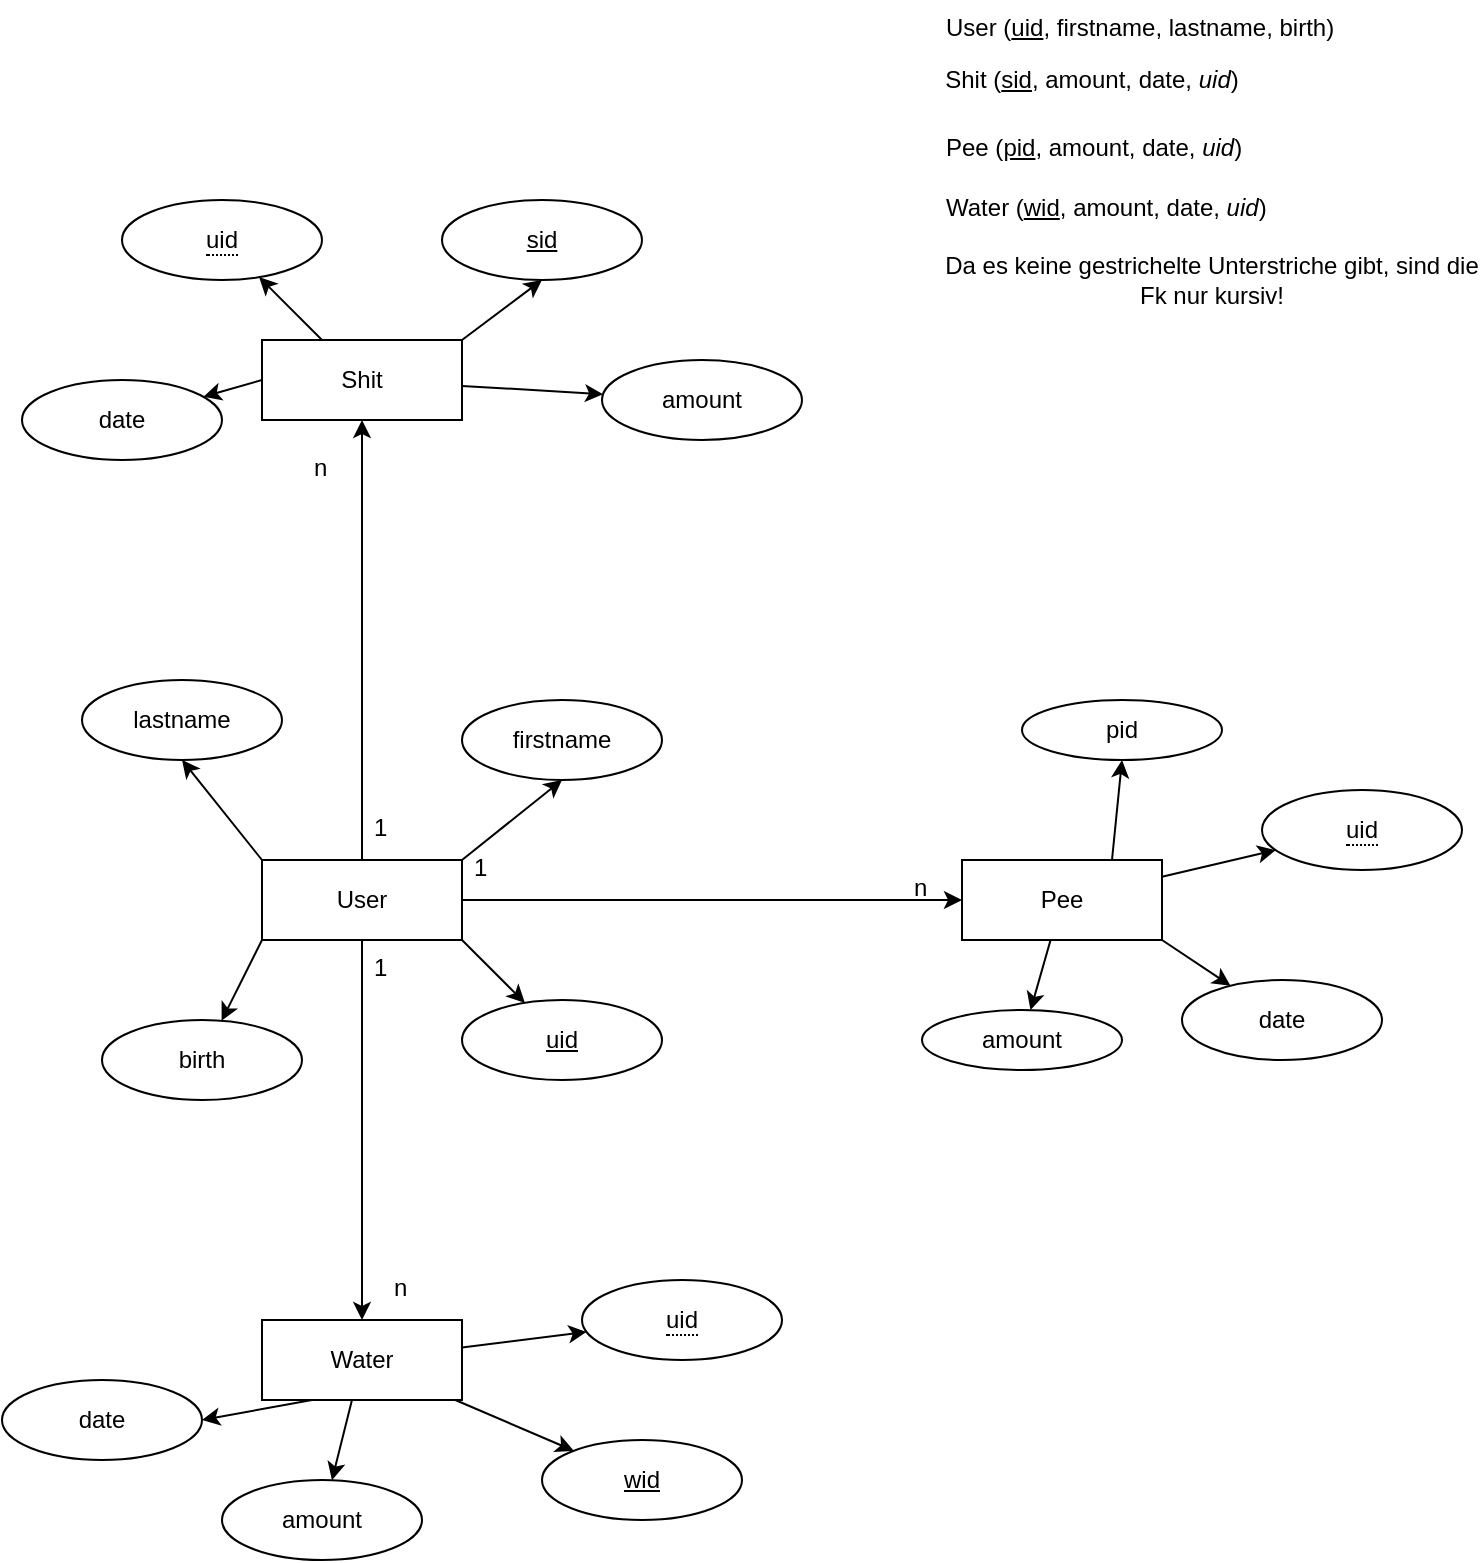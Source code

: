 <mxfile version="14.8.3" type="github">
  <diagram id="shyNUnFGkH95yPOg342h" name="Page-1">
    <mxGraphModel dx="868" dy="450" grid="1" gridSize="10" guides="1" tooltips="1" connect="1" arrows="1" fold="1" page="1" pageScale="1" pageWidth="827" pageHeight="1169" math="0" shadow="0">
      <root>
        <mxCell id="0" />
        <mxCell id="1" parent="0" />
        <mxCell id="lOX9jsM3rJMvj_CDqlID-8" value="" style="edgeStyle=orthogonalEdgeStyle;rounded=0;orthogonalLoop=1;jettySize=auto;html=1;" parent="1" source="lOX9jsM3rJMvj_CDqlID-1" target="lOX9jsM3rJMvj_CDqlID-2" edge="1">
          <mxGeometry relative="1" as="geometry" />
        </mxCell>
        <mxCell id="lOX9jsM3rJMvj_CDqlID-10" value="" style="edgeStyle=orthogonalEdgeStyle;rounded=0;orthogonalLoop=1;jettySize=auto;html=1;" parent="1" source="lOX9jsM3rJMvj_CDqlID-1" target="lOX9jsM3rJMvj_CDqlID-4" edge="1">
          <mxGeometry relative="1" as="geometry" />
        </mxCell>
        <mxCell id="lOX9jsM3rJMvj_CDqlID-54" style="rounded=0;orthogonalLoop=1;jettySize=auto;html=1;exitX=1;exitY=1;exitDx=0;exitDy=0;" parent="1" source="lOX9jsM3rJMvj_CDqlID-1" target="lOX9jsM3rJMvj_CDqlID-53" edge="1">
          <mxGeometry relative="1" as="geometry" />
        </mxCell>
        <mxCell id="lOX9jsM3rJMvj_CDqlID-56" style="rounded=0;orthogonalLoop=1;jettySize=auto;html=1;exitX=1;exitY=0;exitDx=0;exitDy=0;entryX=0.5;entryY=1;entryDx=0;entryDy=0;" parent="1" source="lOX9jsM3rJMvj_CDqlID-1" target="lOX9jsM3rJMvj_CDqlID-55" edge="1">
          <mxGeometry relative="1" as="geometry" />
        </mxCell>
        <mxCell id="lOX9jsM3rJMvj_CDqlID-58" style="rounded=0;orthogonalLoop=1;jettySize=auto;html=1;exitX=0;exitY=0;exitDx=0;exitDy=0;entryX=0.5;entryY=1;entryDx=0;entryDy=0;" parent="1" source="lOX9jsM3rJMvj_CDqlID-1" target="lOX9jsM3rJMvj_CDqlID-57" edge="1">
          <mxGeometry relative="1" as="geometry" />
        </mxCell>
        <mxCell id="lOX9jsM3rJMvj_CDqlID-60" style="rounded=0;orthogonalLoop=1;jettySize=auto;html=1;exitX=0;exitY=1;exitDx=0;exitDy=0;" parent="1" source="lOX9jsM3rJMvj_CDqlID-1" target="lOX9jsM3rJMvj_CDqlID-59" edge="1">
          <mxGeometry relative="1" as="geometry" />
        </mxCell>
        <mxCell id="lOX9jsM3rJMvj_CDqlID-63" style="edgeStyle=orthogonalEdgeStyle;rounded=0;orthogonalLoop=1;jettySize=auto;html=1;entryX=0;entryY=0.5;entryDx=0;entryDy=0;" parent="1" source="lOX9jsM3rJMvj_CDqlID-1" target="lOX9jsM3rJMvj_CDqlID-5" edge="1">
          <mxGeometry relative="1" as="geometry" />
        </mxCell>
        <mxCell id="lOX9jsM3rJMvj_CDqlID-1" value="User" style="whiteSpace=wrap;html=1;align=center;" parent="1" vertex="1">
          <mxGeometry x="180" y="460" width="100" height="40" as="geometry" />
        </mxCell>
        <mxCell id="lOX9jsM3rJMvj_CDqlID-24" value="" style="rounded=0;orthogonalLoop=1;jettySize=auto;html=1;" parent="1" source="lOX9jsM3rJMvj_CDqlID-2" target="lOX9jsM3rJMvj_CDqlID-23" edge="1">
          <mxGeometry relative="1" as="geometry" />
        </mxCell>
        <mxCell id="lOX9jsM3rJMvj_CDqlID-32" value="" style="rounded=0;orthogonalLoop=1;jettySize=auto;html=1;" parent="1" source="lOX9jsM3rJMvj_CDqlID-2" target="lOX9jsM3rJMvj_CDqlID-31" edge="1">
          <mxGeometry relative="1" as="geometry" />
        </mxCell>
        <mxCell id="lOX9jsM3rJMvj_CDqlID-47" value="" style="rounded=0;orthogonalLoop=1;jettySize=auto;html=1;exitX=0;exitY=0.5;exitDx=0;exitDy=0;" parent="1" source="lOX9jsM3rJMvj_CDqlID-2" target="lOX9jsM3rJMvj_CDqlID-46" edge="1">
          <mxGeometry relative="1" as="geometry" />
        </mxCell>
        <mxCell id="lOX9jsM3rJMvj_CDqlID-49" style="rounded=0;orthogonalLoop=1;jettySize=auto;html=1;exitX=1;exitY=0;exitDx=0;exitDy=0;entryX=0.5;entryY=1;entryDx=0;entryDy=0;" parent="1" source="lOX9jsM3rJMvj_CDqlID-2" target="lOX9jsM3rJMvj_CDqlID-48" edge="1">
          <mxGeometry relative="1" as="geometry" />
        </mxCell>
        <mxCell id="lOX9jsM3rJMvj_CDqlID-2" value="Shit" style="whiteSpace=wrap;html=1;align=center;" parent="1" vertex="1">
          <mxGeometry x="180" y="200" width="100" height="40" as="geometry" />
        </mxCell>
        <mxCell id="lOX9jsM3rJMvj_CDqlID-28" value="" style="rounded=0;orthogonalLoop=1;jettySize=auto;html=1;" parent="1" source="lOX9jsM3rJMvj_CDqlID-4" target="lOX9jsM3rJMvj_CDqlID-27" edge="1">
          <mxGeometry relative="1" as="geometry" />
        </mxCell>
        <mxCell id="lOX9jsM3rJMvj_CDqlID-36" value="" style="rounded=0;orthogonalLoop=1;jettySize=auto;html=1;" parent="1" source="lOX9jsM3rJMvj_CDqlID-4" target="lOX9jsM3rJMvj_CDqlID-35" edge="1">
          <mxGeometry relative="1" as="geometry" />
        </mxCell>
        <mxCell id="lOX9jsM3rJMvj_CDqlID-39" value="" style="rounded=0;orthogonalLoop=1;jettySize=auto;html=1;" parent="1" source="lOX9jsM3rJMvj_CDqlID-4" target="lOX9jsM3rJMvj_CDqlID-38" edge="1">
          <mxGeometry relative="1" as="geometry" />
        </mxCell>
        <mxCell id="lOX9jsM3rJMvj_CDqlID-41" style="rounded=0;orthogonalLoop=1;jettySize=auto;html=1;exitX=0.25;exitY=1;exitDx=0;exitDy=0;entryX=1;entryY=0.5;entryDx=0;entryDy=0;" parent="1" source="lOX9jsM3rJMvj_CDqlID-4" target="lOX9jsM3rJMvj_CDqlID-40" edge="1">
          <mxGeometry relative="1" as="geometry" />
        </mxCell>
        <mxCell id="lOX9jsM3rJMvj_CDqlID-4" value="Water" style="whiteSpace=wrap;html=1;align=center;" parent="1" vertex="1">
          <mxGeometry x="180" y="690" width="100" height="40" as="geometry" />
        </mxCell>
        <mxCell id="lOX9jsM3rJMvj_CDqlID-30" value="" style="orthogonalLoop=1;jettySize=auto;html=1;rounded=0;" parent="1" source="lOX9jsM3rJMvj_CDqlID-5" target="lOX9jsM3rJMvj_CDqlID-29" edge="1">
          <mxGeometry relative="1" as="geometry" />
        </mxCell>
        <mxCell id="lOX9jsM3rJMvj_CDqlID-34" value="" style="rounded=0;orthogonalLoop=1;jettySize=auto;html=1;" parent="1" source="lOX9jsM3rJMvj_CDqlID-5" target="lOX9jsM3rJMvj_CDqlID-33" edge="1">
          <mxGeometry relative="1" as="geometry" />
        </mxCell>
        <mxCell id="lOX9jsM3rJMvj_CDqlID-45" style="rounded=0;orthogonalLoop=1;jettySize=auto;html=1;exitX=1;exitY=1;exitDx=0;exitDy=0;" parent="1" source="lOX9jsM3rJMvj_CDqlID-5" target="lOX9jsM3rJMvj_CDqlID-44" edge="1">
          <mxGeometry relative="1" as="geometry" />
        </mxCell>
        <mxCell id="lOX9jsM3rJMvj_CDqlID-72" style="rounded=0;orthogonalLoop=1;jettySize=auto;html=1;exitX=0.75;exitY=0;exitDx=0;exitDy=0;entryX=0.5;entryY=1;entryDx=0;entryDy=0;" parent="1" source="lOX9jsM3rJMvj_CDqlID-5" target="lOX9jsM3rJMvj_CDqlID-50" edge="1">
          <mxGeometry relative="1" as="geometry" />
        </mxCell>
        <mxCell id="lOX9jsM3rJMvj_CDqlID-5" value="Pee" style="whiteSpace=wrap;html=1;align=center;" parent="1" vertex="1">
          <mxGeometry x="530" y="460" width="100" height="40" as="geometry" />
        </mxCell>
        <mxCell id="lOX9jsM3rJMvj_CDqlID-13" style="edgeStyle=orthogonalEdgeStyle;rounded=0;orthogonalLoop=1;jettySize=auto;html=1;exitX=0.5;exitY=1;exitDx=0;exitDy=0;" parent="1" edge="1">
          <mxGeometry relative="1" as="geometry">
            <mxPoint x="230" y="710" as="sourcePoint" />
            <mxPoint x="230" y="710" as="targetPoint" />
          </mxGeometry>
        </mxCell>
        <mxCell id="lOX9jsM3rJMvj_CDqlID-23" value="&lt;span style=&quot;border-bottom: 1px dotted&quot;&gt;uid&lt;/span&gt;" style="ellipse;whiteSpace=wrap;html=1;align=center;" parent="1" vertex="1">
          <mxGeometry x="110" y="130" width="100" height="40" as="geometry" />
        </mxCell>
        <mxCell id="lOX9jsM3rJMvj_CDqlID-27" value="&lt;span style=&quot;border-bottom: 1px dotted&quot;&gt;uid&lt;/span&gt;" style="ellipse;whiteSpace=wrap;html=1;align=center;" parent="1" vertex="1">
          <mxGeometry x="340" y="670" width="100" height="40" as="geometry" />
        </mxCell>
        <mxCell id="lOX9jsM3rJMvj_CDqlID-29" value="&lt;span style=&quot;border-bottom: 1px dotted&quot;&gt;uid&lt;/span&gt;" style="ellipse;whiteSpace=wrap;html=1;align=center;" parent="1" vertex="1">
          <mxGeometry x="680" y="425" width="100" height="40" as="geometry" />
        </mxCell>
        <mxCell id="lOX9jsM3rJMvj_CDqlID-31" value="amount" style="ellipse;whiteSpace=wrap;html=1;align=center;" parent="1" vertex="1">
          <mxGeometry x="350" y="210" width="100" height="40" as="geometry" />
        </mxCell>
        <mxCell id="lOX9jsM3rJMvj_CDqlID-33" value="amount" style="ellipse;whiteSpace=wrap;html=1;align=center;" parent="1" vertex="1">
          <mxGeometry x="510" y="535" width="100" height="30" as="geometry" />
        </mxCell>
        <mxCell id="lOX9jsM3rJMvj_CDqlID-35" value="amount" style="ellipse;whiteSpace=wrap;html=1;align=center;" parent="1" vertex="1">
          <mxGeometry x="160" y="770" width="100" height="40" as="geometry" />
        </mxCell>
        <mxCell id="lOX9jsM3rJMvj_CDqlID-38" value="&lt;u&gt;wid&lt;/u&gt;" style="ellipse;whiteSpace=wrap;html=1;align=center;" parent="1" vertex="1">
          <mxGeometry x="320" y="750" width="100" height="40" as="geometry" />
        </mxCell>
        <mxCell id="lOX9jsM3rJMvj_CDqlID-40" value="date" style="ellipse;whiteSpace=wrap;html=1;align=center;" parent="1" vertex="1">
          <mxGeometry x="50" y="720" width="100" height="40" as="geometry" />
        </mxCell>
        <mxCell id="lOX9jsM3rJMvj_CDqlID-44" value="date" style="ellipse;whiteSpace=wrap;html=1;align=center;" parent="1" vertex="1">
          <mxGeometry x="640" y="520" width="100" height="40" as="geometry" />
        </mxCell>
        <mxCell id="lOX9jsM3rJMvj_CDqlID-46" value="date" style="ellipse;whiteSpace=wrap;html=1;align=center;" parent="1" vertex="1">
          <mxGeometry x="60" y="220" width="100" height="40" as="geometry" />
        </mxCell>
        <mxCell id="lOX9jsM3rJMvj_CDqlID-48" value="&lt;u&gt;sid&lt;/u&gt;" style="ellipse;whiteSpace=wrap;html=1;align=center;" parent="1" vertex="1">
          <mxGeometry x="270" y="130" width="100" height="40" as="geometry" />
        </mxCell>
        <mxCell id="lOX9jsM3rJMvj_CDqlID-50" value="pid" style="ellipse;whiteSpace=wrap;html=1;align=center;" parent="1" vertex="1">
          <mxGeometry x="560" y="380" width="100" height="30" as="geometry" />
        </mxCell>
        <mxCell id="lOX9jsM3rJMvj_CDqlID-53" value="&lt;u&gt;uid&lt;/u&gt;" style="ellipse;whiteSpace=wrap;html=1;align=center;" parent="1" vertex="1">
          <mxGeometry x="280" y="530" width="100" height="40" as="geometry" />
        </mxCell>
        <mxCell id="lOX9jsM3rJMvj_CDqlID-55" value="firstname" style="ellipse;whiteSpace=wrap;html=1;align=center;" parent="1" vertex="1">
          <mxGeometry x="280" y="380" width="100" height="40" as="geometry" />
        </mxCell>
        <mxCell id="lOX9jsM3rJMvj_CDqlID-57" value="lastname" style="ellipse;whiteSpace=wrap;html=1;align=center;" parent="1" vertex="1">
          <mxGeometry x="90" y="370" width="100" height="40" as="geometry" />
        </mxCell>
        <mxCell id="lOX9jsM3rJMvj_CDqlID-59" value="birth" style="ellipse;whiteSpace=wrap;html=1;align=center;" parent="1" vertex="1">
          <mxGeometry x="100" y="540" width="100" height="40" as="geometry" />
        </mxCell>
        <mxCell id="lOX9jsM3rJMvj_CDqlID-64" value="1" style="text;strokeColor=none;fillColor=none;spacingLeft=4;spacingRight=4;overflow=hidden;rotatable=0;points=[[0,0.5],[1,0.5]];portConstraint=eastwest;fontSize=12;" parent="1" vertex="1">
          <mxGeometry x="280" y="450" width="40" height="30" as="geometry" />
        </mxCell>
        <mxCell id="lOX9jsM3rJMvj_CDqlID-66" value="1" style="text;strokeColor=none;fillColor=none;spacingLeft=4;spacingRight=4;overflow=hidden;rotatable=0;points=[[0,0.5],[1,0.5]];portConstraint=eastwest;fontSize=12;" parent="1" vertex="1">
          <mxGeometry x="230" y="500" width="40" height="30" as="geometry" />
        </mxCell>
        <mxCell id="lOX9jsM3rJMvj_CDqlID-67" value="1" style="text;strokeColor=none;fillColor=none;spacingLeft=4;spacingRight=4;overflow=hidden;rotatable=0;points=[[0,0.5],[1,0.5]];portConstraint=eastwest;fontSize=12;" parent="1" vertex="1">
          <mxGeometry x="230" y="430" width="40" height="30" as="geometry" />
        </mxCell>
        <mxCell id="lOX9jsM3rJMvj_CDqlID-69" value="n" style="text;strokeColor=none;fillColor=none;spacingLeft=4;spacingRight=4;overflow=hidden;rotatable=0;points=[[0,0.5],[1,0.5]];portConstraint=eastwest;fontSize=12;" parent="1" vertex="1">
          <mxGeometry x="240" y="660" width="40" height="30" as="geometry" />
        </mxCell>
        <mxCell id="lOX9jsM3rJMvj_CDqlID-70" value="n" style="text;strokeColor=none;fillColor=none;spacingLeft=4;spacingRight=4;overflow=hidden;rotatable=0;points=[[0,0.5],[1,0.5]];portConstraint=eastwest;fontSize=12;" parent="1" vertex="1">
          <mxGeometry x="200" y="250" width="40" height="30" as="geometry" />
        </mxCell>
        <mxCell id="lOX9jsM3rJMvj_CDqlID-71" value="n" style="text;strokeColor=none;fillColor=none;spacingLeft=4;spacingRight=4;overflow=hidden;rotatable=0;points=[[0,0.5],[1,0.5]];portConstraint=eastwest;fontSize=12;" parent="1" vertex="1">
          <mxGeometry x="500" y="460" width="40" height="30" as="geometry" />
        </mxCell>
        <mxCell id="l8VReH4v9SIAuaTgrEP8-1" value="Shit (&lt;u&gt;sid&lt;/u&gt;, amount, date, &lt;i&gt;uid&lt;/i&gt;)" style="text;html=1;strokeColor=none;fillColor=none;align=center;verticalAlign=middle;whiteSpace=wrap;rounded=0;" vertex="1" parent="1">
          <mxGeometry x="500" y="60" width="190" height="20" as="geometry" />
        </mxCell>
        <mxCell id="l8VReH4v9SIAuaTgrEP8-2" value="User (&lt;u&gt;uid&lt;/u&gt;, firstname, lastname, birth)" style="text;whiteSpace=wrap;html=1;" vertex="1" parent="1">
          <mxGeometry x="520" y="30" width="210" height="30" as="geometry" />
        </mxCell>
        <mxCell id="l8VReH4v9SIAuaTgrEP8-3" value="Pee (&lt;u&gt;pid&lt;/u&gt;, amount, date, &lt;i&gt;uid&lt;/i&gt;)" style="text;whiteSpace=wrap;html=1;" vertex="1" parent="1">
          <mxGeometry x="520" y="90" width="170" height="30" as="geometry" />
        </mxCell>
        <mxCell id="l8VReH4v9SIAuaTgrEP8-4" value="Water (&lt;u&gt;wid&lt;/u&gt;, amount, date, &lt;i&gt;uid&lt;/i&gt;)" style="text;whiteSpace=wrap;html=1;" vertex="1" parent="1">
          <mxGeometry x="520" y="120" width="170" height="30" as="geometry" />
        </mxCell>
        <mxCell id="l8VReH4v9SIAuaTgrEP8-8" value="Da es keine gestrichelte Unterstriche gibt, sind die Fk nur kursiv!" style="text;html=1;strokeColor=none;fillColor=none;align=center;verticalAlign=middle;whiteSpace=wrap;rounded=0;" vertex="1" parent="1">
          <mxGeometry x="520" y="160" width="270" height="20" as="geometry" />
        </mxCell>
      </root>
    </mxGraphModel>
  </diagram>
</mxfile>

